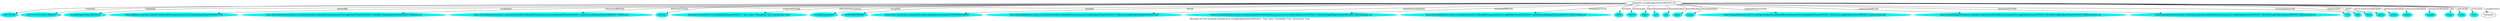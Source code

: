digraph  {
	graph [label="Metadata for the facebook network from LivingBridgesPlanet29032013 . Ego: False. Friendship: True. Interaction: True."];
	node [label="\N"];
	454	 [color="#02F3F1",
		label="2013-03-29",
		style=filled];
	"Snapshot LivingBridgesPlanet29032013_fb" -> 454	 [label=createdAt];
	455	 [color="#02F3F1",
		label="2015-12-10 03:32:01.686243",
		style=filled];
	"Snapshot LivingBridgesPlanet29032013_fb" -> 455	 [label=triplifiedIn];
	456	 [color="#02F3F1",
		label=LivingBridgesPlanet29032013,
		style=filled];
	"Snapshot LivingBridgesPlanet29032013_fb" -> 456	 [label=donatedBy];
	457	 [color="#02F3F1",
		label="https://github.com/OpenLinkedSocialData/fbGroups/tree/master/LivingBridgesPlanet29032013_fb",
		style=filled];
	"Snapshot LivingBridgesPlanet29032013_fb" -> 457	 [label=availableAt];
	458	 [color="#02F3F1",
		label="https://raw.githubusercontent.com/OpenLinkedSocialData/fbGroups/master/LivingBridgesPlanet29032013_fb/rdf/LivingBridgesPlanet29032013_\
fbMeta.owl",
		style=filled];
	"Snapshot LivingBridgesPlanet29032013_fb" -> 458	 [label=discorveryRDFFile];
	459	 [color="#02F3F1",
		label="https://raw.githubusercontent.com/OpenLinkedSocialData/fbGroups/master/LivingBridgesPlanet29032013_fb/rdf/LivingBridgesPlanet29032013_\
fbMeta.ttl",
		style=filled];
	"Snapshot LivingBridgesPlanet29032013_fb" -> 459	 [label=discoveryTTLFile];
	460	 [color="#02F3F1",
		label=Netvizz,
		style=filled];
	"Snapshot LivingBridgesPlanet29032013_fb" -> 460	 [label=acquiredThrough];
	461	 [color="#02F3F1",
		label="facebook network from LivingBridgesPlanet29032013 . Ego: False. Friendship: True. Interaction: True.",
		style=filled];
	"Snapshot LivingBridgesPlanet29032013_fb" -> 461	 [label="rdf-schema#comment"];
	462	 [color="#02F3F1",
		label=livingbridgesplanet,
		style=filled];
	"Snapshot LivingBridgesPlanet29032013_fb" -> 462	 [label=groupSID];
	463	 [color="#02F3F1",
		label=264044860368840,
		style=filled];
	"Snapshot LivingBridgesPlanet29032013_fb" -> 463	 [label=groupID];
	464	 [color="#02F3F1",
		label="https://www.facebook.com/groups/livingbridgesplanet/permalink/352950408144951/",
		style=filled];
	"Snapshot LivingBridgesPlanet29032013_fb" -> 464	 [label=fbLink];
	465	 [color="#02F3F1",
		label="https://raw.githubusercontent.com/OpenLinkedSocialData/fbGroups/master/LivingBridgesPlanet29032013_fb/base/LivingBridgesPlanet29032013.gdf",
		style=filled];
	"Snapshot LivingBridgesPlanet29032013_fb" -> 465	 [label=originalFriendshipFile];
	466	 [color="#02F3F1",
		label="https://raw.githubusercontent.com/OpenLinkedSocialData/fbGroups/master/LivingBridgesPlanet29032013_fb/rdf/LivingBridgesPlanet29032013_\
fbFriendship.owl",
		style=filled];
	"Snapshot LivingBridgesPlanet29032013_fb" -> 466	 [label=friendshipXMLFile];
	467	 [color="#02F3F1",
		label="https://raw.githubusercontent.com/OpenLinkedSocialData/fbGroups/master/LivingBridgesPlanet29032013_fb/rdf/LivingBridgesPlanet29032013_\
fbFriendship.ttl",
		style=filled];
	"Snapshot LivingBridgesPlanet29032013_fb" -> 467	 [label=friendshipTTLFile];
	468	 [color="#02F3F1",
		label=2907,
		style=filled];
	"Snapshot LivingBridgesPlanet29032013_fb" -> 468	 [label=nFriends];
	469	 [color="#02F3F1",
		label=32010,
		style=filled];
	"Snapshot LivingBridgesPlanet29032013_fb" -> 469	 [label=nFriendships];
	470	 [color="#02F3F1",
		label=False,
		style=filled];
	"Snapshot LivingBridgesPlanet29032013_fb" -> 470	 [label=fAnon];
	471	 [color="#02F3F1",
		label=sex,
		style=filled];
	"Snapshot LivingBridgesPlanet29032013_fb" -> 471	 [label=friendAttribute];
	472	 [color="#02F3F1",
		label=uid,
		style=filled];
	"Snapshot LivingBridgesPlanet29032013_fb" -> 472	 [label=friendAttribute];
	473	 [color="#02F3F1",
		label=name,
		style=filled];
	"Snapshot LivingBridgesPlanet29032013_fb" -> 473	 [label=friendAttribute];
	474	 [color="#02F3F1",
		label=locale,
		style=filled];
	"Snapshot LivingBridgesPlanet29032013_fb" -> 474	 [label=friendAttribute];
	475	 [color="#02F3F1",
		label="https://raw.githubusercontent.com/OpenLinkedSocialData/fbGroups/master/LivingBridgesPlanet29032013_fb/base/LivingBridgesPlanet29032013_\
interactions.gdf",
		style=filled];
	"Snapshot LivingBridgesPlanet29032013_fb" -> 475	 [label=originalInteractionFile];
	476	 [color="#02F3F1",
		label="https://raw.githubusercontent.com/OpenLinkedSocialData/fbGroups/master/LivingBridgesPlanet29032013_fb/rdf/LivingBridgesPlanet29032013_\
fbInteraction.owl",
		style=filled];
	"Snapshot LivingBridgesPlanet29032013_fb" -> 476	 [label=interactionXMLFile];
	477	 [color="#02F3F1",
		label="https://raw.githubusercontent.com/OpenLinkedSocialData/fbGroups/master/LivingBridgesPlanet29032013_fb/rdf/LivingBridgesPlanet29032013_\
fbInteraction.ttl",
		style=filled];
	"Snapshot LivingBridgesPlanet29032013_fb" -> 477	 [label=interactionTTLFile];
	478	 [color="#02F3F1",
		label=170,
		style=filled];
	"Snapshot LivingBridgesPlanet29032013_fb" -> 478	 [label=nFriendsInteracted];
	479	 [color="#02F3F1",
		label=484,
		style=filled];
	"Snapshot LivingBridgesPlanet29032013_fb" -> 479	 [label=nInteractions];
	480	 [color="#02F3F1",
		label=True,
		style=filled];
	"Snapshot LivingBridgesPlanet29032013_fb" -> 480	 [label=iAnon];
	481	 [color="#02F3F1",
		label=posts,
		style=filled];
	"Snapshot LivingBridgesPlanet29032013_fb" -> 481	 [label=interactionFriendAttribute];
	482	 [color="#02F3F1",
		label=node1,
		style=filled];
	"Snapshot LivingBridgesPlanet29032013_fb" -> 482	 [label=interactionAttribute];
	483	 [color="#02F3F1",
		label=node2,
		style=filled];
	"Snapshot LivingBridgesPlanet29032013_fb" -> 483	 [label=interactionAttribute];
	484	 [color="#02F3F1",
		label=weight,
		style=filled];
	"Snapshot LivingBridgesPlanet29032013_fb" -> 484	 [label=interactionAttribute];
	485	 [color="#02F3F1",
		label=False,
		style=filled];
	"Snapshot LivingBridgesPlanet29032013_fb" -> 485	 [label=ego];
	486	 [color="#02F3F1",
		label=True,
		style=filled];
	"Snapshot LivingBridgesPlanet29032013_fb" -> 486	 [label=friendship];
	487	 [color="#02F3F1",
		label=True,
		style=filled];
	"Snapshot LivingBridgesPlanet29032013_fb" -> 487	 [label=interaction];
	"Snapshot LivingBridgesPlanet29032013_fb" -> Facebook	 [label=socialProtocol];
}
